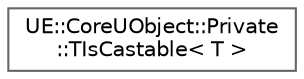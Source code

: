 digraph "Graphical Class Hierarchy"
{
 // INTERACTIVE_SVG=YES
 // LATEX_PDF_SIZE
  bgcolor="transparent";
  edge [fontname=Helvetica,fontsize=10,labelfontname=Helvetica,labelfontsize=10];
  node [fontname=Helvetica,fontsize=10,shape=box,height=0.2,width=0.4];
  rankdir="LR";
  Node0 [id="Node000000",label="UE::CoreUObject::Private\l::TIsCastable\< T \>",height=0.2,width=0.4,color="grey40", fillcolor="white", style="filled",URL="$db/db2/structUE_1_1CoreUObject_1_1Private_1_1TIsCastable.html",tooltip=" "];
}
